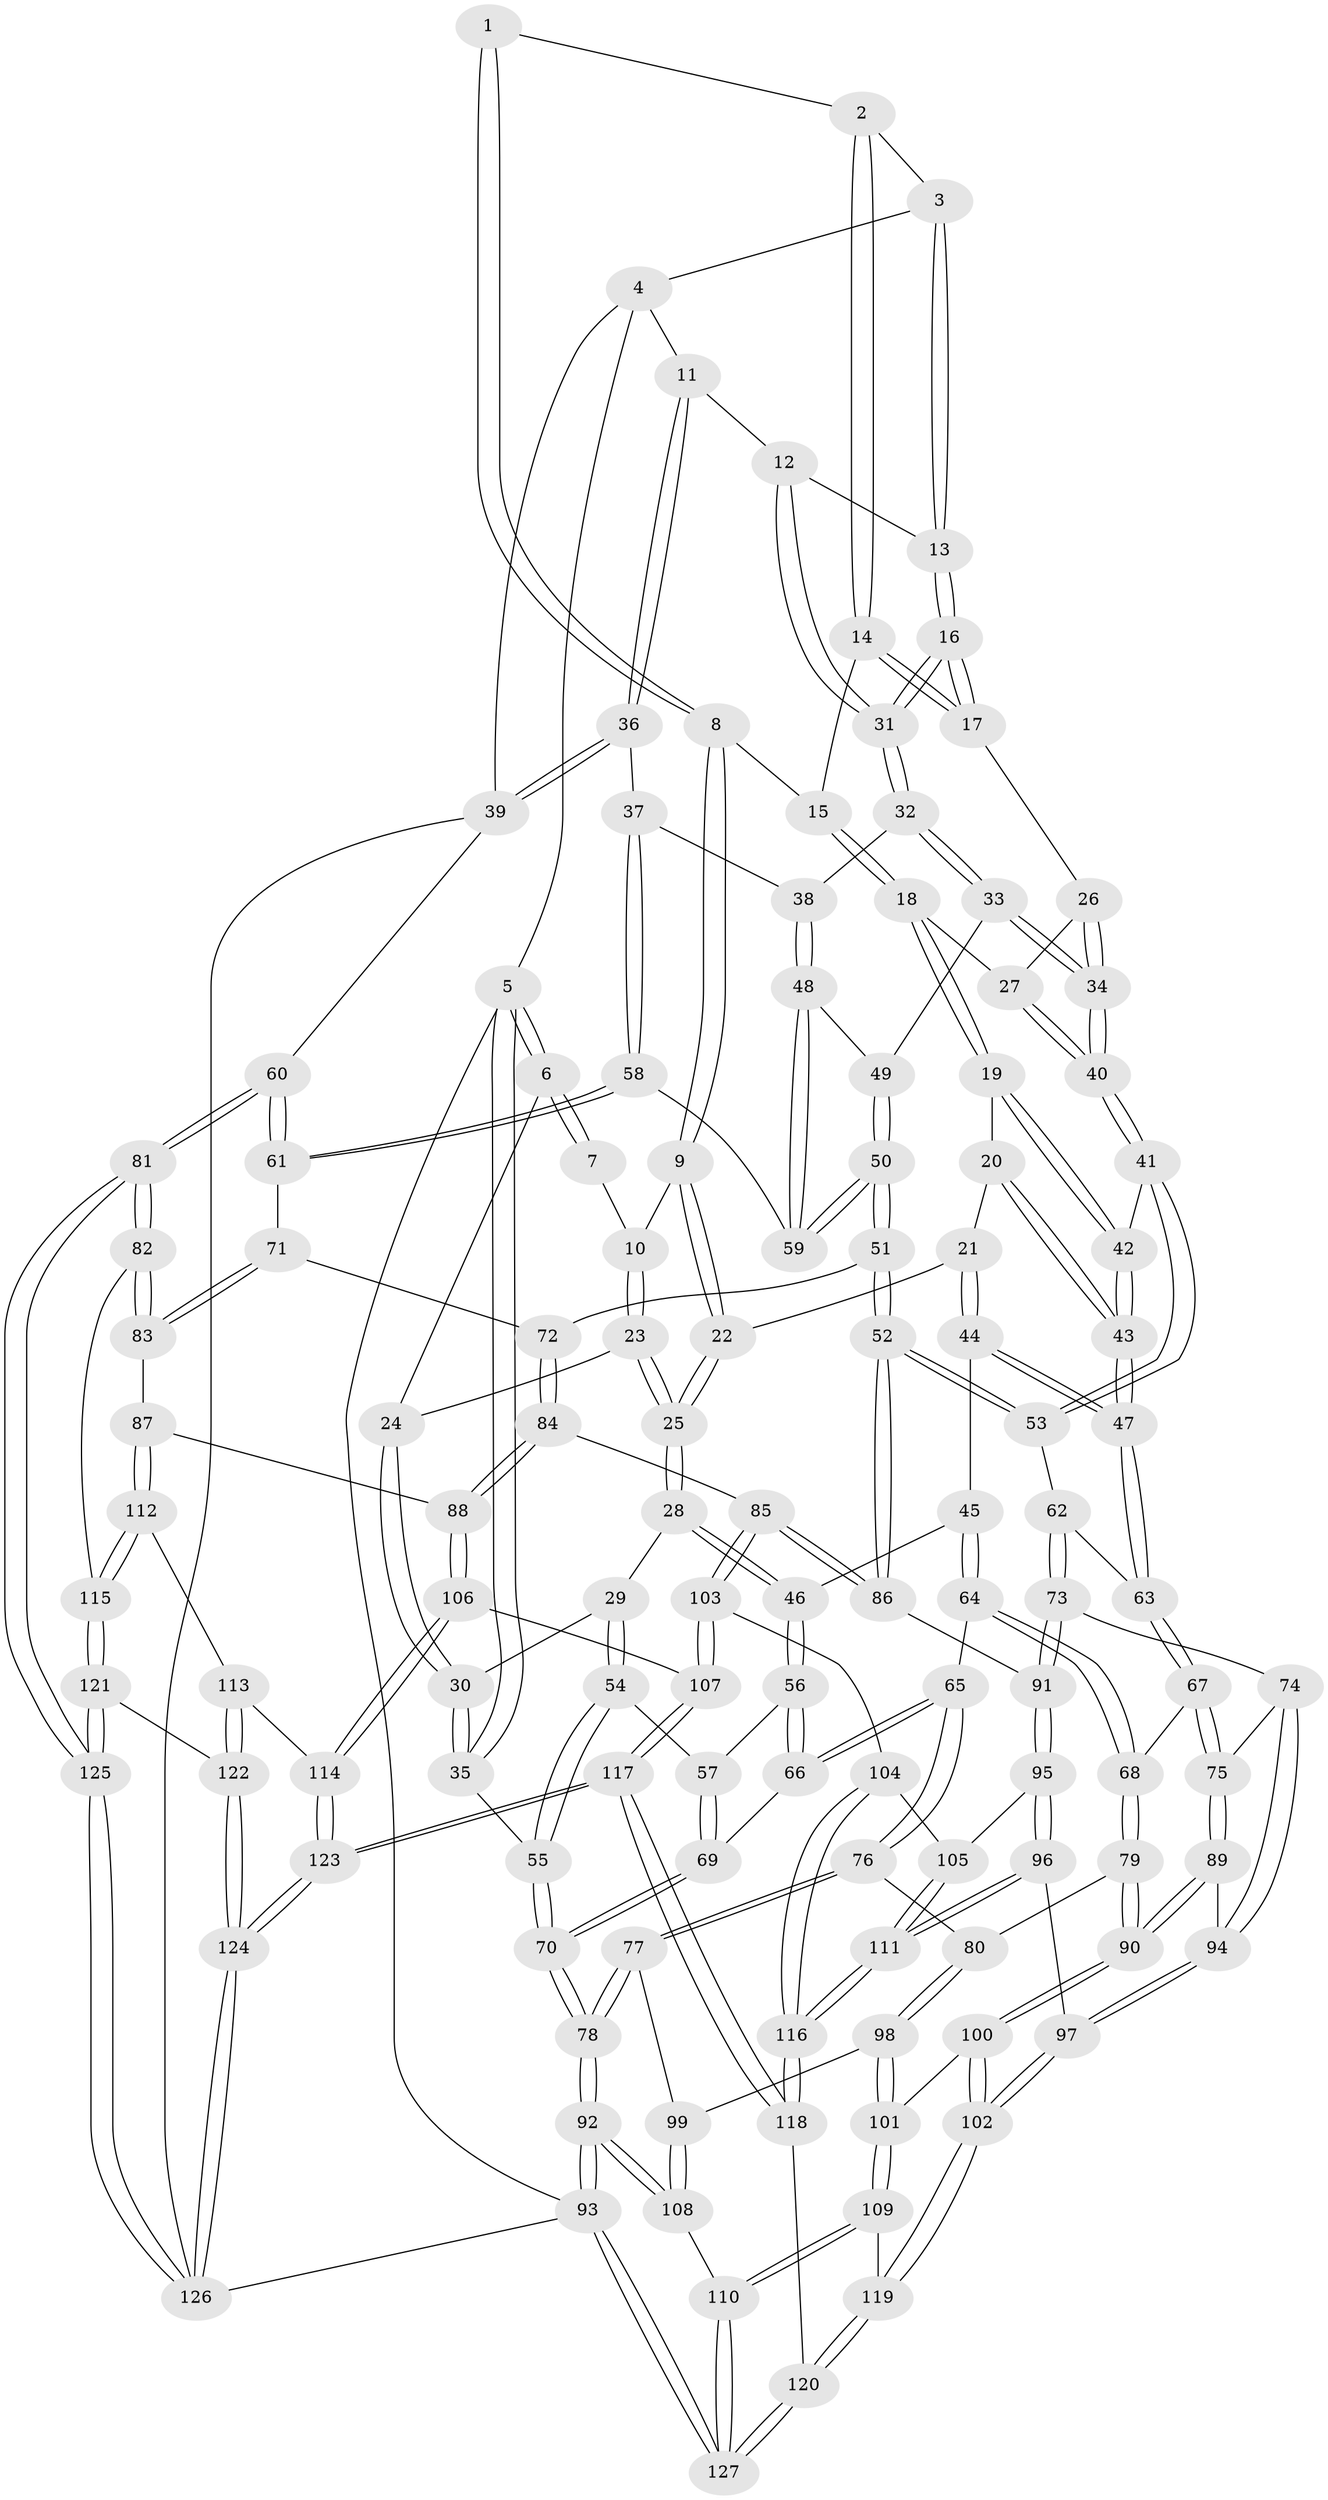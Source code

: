 // coarse degree distribution, {3: 0.3125, 4: 0.609375, 5: 0.03125, 6: 0.015625, 2: 0.03125}
// Generated by graph-tools (version 1.1) at 2025/38/03/04/25 23:38:24]
// undirected, 127 vertices, 314 edges
graph export_dot {
  node [color=gray90,style=filled];
  1 [pos="+0.3517383281849388+0"];
  2 [pos="+0.5450856805941806+0"];
  3 [pos="+0.7095177311064106+0"];
  4 [pos="+0.9130363980361716+0"];
  5 [pos="+0+0"];
  6 [pos="+0+0"];
  7 [pos="+0.230225312954841+0"];
  8 [pos="+0.36407750715648984+0.05290622326699874"];
  9 [pos="+0.2940545468512889+0.07641646995086541"];
  10 [pos="+0.277456883777689+0.06456633350904646"];
  11 [pos="+0.9034288084039253+0.10927473979321269"];
  12 [pos="+0.8540565792795556+0.10997776606528639"];
  13 [pos="+0.719039707853678+0"];
  14 [pos="+0.5154355275803182+0.03705513091725247"];
  15 [pos="+0.3842831608679079+0.06467998314719738"];
  16 [pos="+0.6940215919988783+0.1094939452501199"];
  17 [pos="+0.5176409241585823+0.04313467604877373"];
  18 [pos="+0.401876657462378+0.21561116180785161"];
  19 [pos="+0.4004534455517301+0.2166523696111002"];
  20 [pos="+0.39187373167373624+0.2202340102055407"];
  21 [pos="+0.3843594694958291+0.22203996113318158"];
  22 [pos="+0.2950603272917549+0.20297503820316487"];
  23 [pos="+0.17437296240297084+0.07853058565351645"];
  24 [pos="+0.06321986056261576+0"];
  25 [pos="+0.2139556934197409+0.23191736369029817"];
  26 [pos="+0.5152807768285134+0.07084173775465673"];
  27 [pos="+0.4211036556339351+0.21052925814128398"];
  28 [pos="+0.18461001148911532+0.2633231168228616"];
  29 [pos="+0.12340262329843416+0.2613612852354648"];
  30 [pos="+0.07125259330130215+0.21056941498620307"];
  31 [pos="+0.7099864173371467+0.15769000209056358"];
  32 [pos="+0.6904432057870092+0.2173502871971716"];
  33 [pos="+0.6594812697966957+0.2375368108635418"];
  34 [pos="+0.6147292978017738+0.25143514997807825"];
  35 [pos="+0+0.21857140876691655"];
  36 [pos="+1+0.23485411217954866"];
  37 [pos="+0.9704234928860855+0.2730409433565926"];
  38 [pos="+0.787861902663792+0.2734785019227198"];
  39 [pos="+1+0.24577661205922147"];
  40 [pos="+0.6076955578538021+0.25666041485775165"];
  41 [pos="+0.5680320907122868+0.35602344183697004"];
  42 [pos="+0.4924676083435307+0.36568746868062674"];
  43 [pos="+0.4353004386002288+0.3985344969100558"];
  44 [pos="+0.328956695323777+0.4016559438717061"];
  45 [pos="+0.2767161770181452+0.408073300067045"];
  46 [pos="+0.23028259745364998+0.37331395802749284"];
  47 [pos="+0.4012651769590855+0.43156071444504696"];
  48 [pos="+0.7814584536645536+0.4053034740608464"];
  49 [pos="+0.6811526368597862+0.2943288761188757"];
  50 [pos="+0.7325479786612202+0.4982087443328317"];
  51 [pos="+0.7252199942660179+0.5103950734621043"];
  52 [pos="+0.6388099698085463+0.5248059458683989"];
  53 [pos="+0.6257258017434769+0.5163174957493969"];
  54 [pos="+0.014334727925848912+0.3885798454183021"];
  55 [pos="+0+0.3868311376829775"];
  56 [pos="+0.0957232341332834+0.46522447095270736"];
  57 [pos="+0.06420845640201496+0.43917577513622413"];
  58 [pos="+0.8839851283927472+0.4114528442908089"];
  59 [pos="+0.7844785426697062+0.4422737489474642"];
  60 [pos="+1+0.6479754506163412"];
  61 [pos="+0.9610536587434434+0.532711076413719"];
  62 [pos="+0.4886370988454429+0.5270698774111698"];
  63 [pos="+0.4196927857228075+0.4784641422404862"];
  64 [pos="+0.24430800662305718+0.5481370903419541"];
  65 [pos="+0.11994808018859976+0.5382942851847315"];
  66 [pos="+0.11228876798871316+0.5270979824779151"];
  67 [pos="+0.3267537551757015+0.5799118603346735"];
  68 [pos="+0.25261926500307347+0.559163074830779"];
  69 [pos="+0+0.5521775164496215"];
  70 [pos="+0+0.6304557904189373"];
  71 [pos="+0.7916581169529521+0.5528089856789364"];
  72 [pos="+0.7293711137577551+0.514255409639152"];
  73 [pos="+0.4467808082859805+0.6201083481432306"];
  74 [pos="+0.36501897419867335+0.6228746245095786"];
  75 [pos="+0.34032110949815747+0.5988981539786878"];
  76 [pos="+0.08530738416275979+0.6508042512740025"];
  77 [pos="+0+0.6717239662851698"];
  78 [pos="+0+0.6417704997498028"];
  79 [pos="+0.2198114498788699+0.6807563042193776"];
  80 [pos="+0.11438909428017953+0.6787189625412071"];
  81 [pos="+1+0.6797085500071628"];
  82 [pos="+0.9484241041961552+0.7303262398870569"];
  83 [pos="+0.883808361249309+0.7223560613643044"];
  84 [pos="+0.7516404698719453+0.6951822394375855"];
  85 [pos="+0.653179337916736+0.7115715556230049"];
  86 [pos="+0.6222617501172972+0.6068970907983036"];
  87 [pos="+0.8596679325245186+0.7318149117093196"];
  88 [pos="+0.8339424382729644+0.7332323242797905"];
  89 [pos="+0.27023461509599156+0.702430799677708"];
  90 [pos="+0.23979898710209316+0.7068702000669207"];
  91 [pos="+0.4880226036630162+0.6937091435154608"];
  92 [pos="+0+0.9688589427081099"];
  93 [pos="+0+1"];
  94 [pos="+0.35591196904473477+0.7100365683792045"];
  95 [pos="+0.4866548043506319+0.7017230009879429"];
  96 [pos="+0.43099407998867273+0.7757682372771996"];
  97 [pos="+0.4045519903594178+0.7812267961618613"];
  98 [pos="+0.11490443064438671+0.7630234937475042"];
  99 [pos="+0.05269322051085169+0.7946484117121495"];
  100 [pos="+0.2371709018547011+0.7627584761296868"];
  101 [pos="+0.16984647877051742+0.8123799949568854"];
  102 [pos="+0.3465963203901101+0.846449424957379"];
  103 [pos="+0.6401394335465151+0.7667916239925412"];
  104 [pos="+0.6290136284665964+0.7690280819413835"];
  105 [pos="+0.614078679375141+0.7684504757448534"];
  106 [pos="+0.7076052617530851+0.8132766629794119"];
  107 [pos="+0.6778785374336223+0.8114343160449607"];
  108 [pos="+0.025008302647026293+0.8656248336179752"];
  109 [pos="+0.1636203847451918+0.9085011717260425"];
  110 [pos="+0.15224133334687706+0.9264623692089538"];
  111 [pos="+0.49570094071587134+0.825615507680803"];
  112 [pos="+0.8121162074721895+0.8491780418348074"];
  113 [pos="+0.8067496915834251+0.8554795331132582"];
  114 [pos="+0.7662339564809468+0.8660445691287871"];
  115 [pos="+0.8943357697640227+0.8760632308571177"];
  116 [pos="+0.5330746253589693+0.9173684193857246"];
  117 [pos="+0.5821302879653742+1"];
  118 [pos="+0.5703798867009837+1"];
  119 [pos="+0.3451147596295282+0.8533233714723849"];
  120 [pos="+0.4361169442753575+1"];
  121 [pos="+0.8862052410492647+0.953825615621284"];
  122 [pos="+0.8754771886794732+0.9738486745690652"];
  123 [pos="+0.7285496909395335+1"];
  124 [pos="+0.7959044697351414+1"];
  125 [pos="+1+0.7576767872571412"];
  126 [pos="+1+1"];
  127 [pos="+0.18087697687144444+1"];
  1 -- 2;
  1 -- 8;
  1 -- 8;
  2 -- 3;
  2 -- 14;
  2 -- 14;
  3 -- 4;
  3 -- 13;
  3 -- 13;
  4 -- 5;
  4 -- 11;
  4 -- 39;
  5 -- 6;
  5 -- 6;
  5 -- 35;
  5 -- 35;
  5 -- 93;
  6 -- 7;
  6 -- 7;
  6 -- 24;
  7 -- 10;
  8 -- 9;
  8 -- 9;
  8 -- 15;
  9 -- 10;
  9 -- 22;
  9 -- 22;
  10 -- 23;
  10 -- 23;
  11 -- 12;
  11 -- 36;
  11 -- 36;
  12 -- 13;
  12 -- 31;
  12 -- 31;
  13 -- 16;
  13 -- 16;
  14 -- 15;
  14 -- 17;
  14 -- 17;
  15 -- 18;
  15 -- 18;
  16 -- 17;
  16 -- 17;
  16 -- 31;
  16 -- 31;
  17 -- 26;
  18 -- 19;
  18 -- 19;
  18 -- 27;
  19 -- 20;
  19 -- 42;
  19 -- 42;
  20 -- 21;
  20 -- 43;
  20 -- 43;
  21 -- 22;
  21 -- 44;
  21 -- 44;
  22 -- 25;
  22 -- 25;
  23 -- 24;
  23 -- 25;
  23 -- 25;
  24 -- 30;
  24 -- 30;
  25 -- 28;
  25 -- 28;
  26 -- 27;
  26 -- 34;
  26 -- 34;
  27 -- 40;
  27 -- 40;
  28 -- 29;
  28 -- 46;
  28 -- 46;
  29 -- 30;
  29 -- 54;
  29 -- 54;
  30 -- 35;
  30 -- 35;
  31 -- 32;
  31 -- 32;
  32 -- 33;
  32 -- 33;
  32 -- 38;
  33 -- 34;
  33 -- 34;
  33 -- 49;
  34 -- 40;
  34 -- 40;
  35 -- 55;
  36 -- 37;
  36 -- 39;
  36 -- 39;
  37 -- 38;
  37 -- 58;
  37 -- 58;
  38 -- 48;
  38 -- 48;
  39 -- 60;
  39 -- 126;
  40 -- 41;
  40 -- 41;
  41 -- 42;
  41 -- 53;
  41 -- 53;
  42 -- 43;
  42 -- 43;
  43 -- 47;
  43 -- 47;
  44 -- 45;
  44 -- 47;
  44 -- 47;
  45 -- 46;
  45 -- 64;
  45 -- 64;
  46 -- 56;
  46 -- 56;
  47 -- 63;
  47 -- 63;
  48 -- 49;
  48 -- 59;
  48 -- 59;
  49 -- 50;
  49 -- 50;
  50 -- 51;
  50 -- 51;
  50 -- 59;
  50 -- 59;
  51 -- 52;
  51 -- 52;
  51 -- 72;
  52 -- 53;
  52 -- 53;
  52 -- 86;
  52 -- 86;
  53 -- 62;
  54 -- 55;
  54 -- 55;
  54 -- 57;
  55 -- 70;
  55 -- 70;
  56 -- 57;
  56 -- 66;
  56 -- 66;
  57 -- 69;
  57 -- 69;
  58 -- 59;
  58 -- 61;
  58 -- 61;
  60 -- 61;
  60 -- 61;
  60 -- 81;
  60 -- 81;
  61 -- 71;
  62 -- 63;
  62 -- 73;
  62 -- 73;
  63 -- 67;
  63 -- 67;
  64 -- 65;
  64 -- 68;
  64 -- 68;
  65 -- 66;
  65 -- 66;
  65 -- 76;
  65 -- 76;
  66 -- 69;
  67 -- 68;
  67 -- 75;
  67 -- 75;
  68 -- 79;
  68 -- 79;
  69 -- 70;
  69 -- 70;
  70 -- 78;
  70 -- 78;
  71 -- 72;
  71 -- 83;
  71 -- 83;
  72 -- 84;
  72 -- 84;
  73 -- 74;
  73 -- 91;
  73 -- 91;
  74 -- 75;
  74 -- 94;
  74 -- 94;
  75 -- 89;
  75 -- 89;
  76 -- 77;
  76 -- 77;
  76 -- 80;
  77 -- 78;
  77 -- 78;
  77 -- 99;
  78 -- 92;
  78 -- 92;
  79 -- 80;
  79 -- 90;
  79 -- 90;
  80 -- 98;
  80 -- 98;
  81 -- 82;
  81 -- 82;
  81 -- 125;
  81 -- 125;
  82 -- 83;
  82 -- 83;
  82 -- 115;
  83 -- 87;
  84 -- 85;
  84 -- 88;
  84 -- 88;
  85 -- 86;
  85 -- 86;
  85 -- 103;
  85 -- 103;
  86 -- 91;
  87 -- 88;
  87 -- 112;
  87 -- 112;
  88 -- 106;
  88 -- 106;
  89 -- 90;
  89 -- 90;
  89 -- 94;
  90 -- 100;
  90 -- 100;
  91 -- 95;
  91 -- 95;
  92 -- 93;
  92 -- 93;
  92 -- 108;
  92 -- 108;
  93 -- 127;
  93 -- 127;
  93 -- 126;
  94 -- 97;
  94 -- 97;
  95 -- 96;
  95 -- 96;
  95 -- 105;
  96 -- 97;
  96 -- 111;
  96 -- 111;
  97 -- 102;
  97 -- 102;
  98 -- 99;
  98 -- 101;
  98 -- 101;
  99 -- 108;
  99 -- 108;
  100 -- 101;
  100 -- 102;
  100 -- 102;
  101 -- 109;
  101 -- 109;
  102 -- 119;
  102 -- 119;
  103 -- 104;
  103 -- 107;
  103 -- 107;
  104 -- 105;
  104 -- 116;
  104 -- 116;
  105 -- 111;
  105 -- 111;
  106 -- 107;
  106 -- 114;
  106 -- 114;
  107 -- 117;
  107 -- 117;
  108 -- 110;
  109 -- 110;
  109 -- 110;
  109 -- 119;
  110 -- 127;
  110 -- 127;
  111 -- 116;
  111 -- 116;
  112 -- 113;
  112 -- 115;
  112 -- 115;
  113 -- 114;
  113 -- 122;
  113 -- 122;
  114 -- 123;
  114 -- 123;
  115 -- 121;
  115 -- 121;
  116 -- 118;
  116 -- 118;
  117 -- 118;
  117 -- 118;
  117 -- 123;
  117 -- 123;
  118 -- 120;
  119 -- 120;
  119 -- 120;
  120 -- 127;
  120 -- 127;
  121 -- 122;
  121 -- 125;
  121 -- 125;
  122 -- 124;
  122 -- 124;
  123 -- 124;
  123 -- 124;
  124 -- 126;
  124 -- 126;
  125 -- 126;
  125 -- 126;
}

